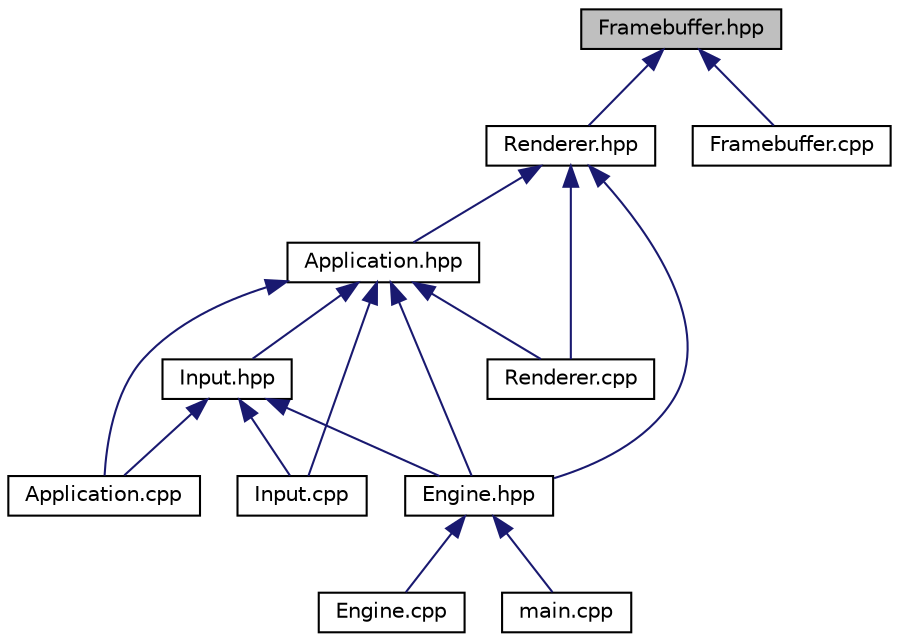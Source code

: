 digraph "Framebuffer.hpp"
{
  edge [fontname="Helvetica",fontsize="10",labelfontname="Helvetica",labelfontsize="10"];
  node [fontname="Helvetica",fontsize="10",shape=record];
  Node15 [label="Framebuffer.hpp",height=0.2,width=0.4,color="black", fillcolor="grey75", style="filled", fontcolor="black"];
  Node15 -> Node16 [dir="back",color="midnightblue",fontsize="10",style="solid"];
  Node16 [label="Renderer.hpp",height=0.2,width=0.4,color="black", fillcolor="white", style="filled",URL="$_renderer_8hpp.html"];
  Node16 -> Node17 [dir="back",color="midnightblue",fontsize="10",style="solid"];
  Node17 [label="Application.hpp",height=0.2,width=0.4,color="black", fillcolor="white", style="filled",URL="$_application_8hpp.html"];
  Node17 -> Node18 [dir="back",color="midnightblue",fontsize="10",style="solid"];
  Node18 [label="Application.cpp",height=0.2,width=0.4,color="black", fillcolor="white", style="filled",URL="$_application_8cpp.html"];
  Node17 -> Node19 [dir="back",color="midnightblue",fontsize="10",style="solid"];
  Node19 [label="Input.hpp",height=0.2,width=0.4,color="black", fillcolor="white", style="filled",URL="$_input_8hpp.html"];
  Node19 -> Node18 [dir="back",color="midnightblue",fontsize="10",style="solid"];
  Node19 -> Node20 [dir="back",color="midnightblue",fontsize="10",style="solid"];
  Node20 [label="Engine.hpp",height=0.2,width=0.4,color="black", fillcolor="white", style="filled",URL="$_engine_8hpp.html"];
  Node20 -> Node21 [dir="back",color="midnightblue",fontsize="10",style="solid"];
  Node21 [label="Engine.cpp",height=0.2,width=0.4,color="black", fillcolor="white", style="filled",URL="$_engine_8cpp.html"];
  Node20 -> Node22 [dir="back",color="midnightblue",fontsize="10",style="solid"];
  Node22 [label="main.cpp",height=0.2,width=0.4,color="black", fillcolor="white", style="filled",URL="$main_8cpp.html"];
  Node19 -> Node23 [dir="back",color="midnightblue",fontsize="10",style="solid"];
  Node23 [label="Input.cpp",height=0.2,width=0.4,color="black", fillcolor="white", style="filled",URL="$_input_8cpp.html"];
  Node17 -> Node20 [dir="back",color="midnightblue",fontsize="10",style="solid"];
  Node17 -> Node23 [dir="back",color="midnightblue",fontsize="10",style="solid"];
  Node17 -> Node24 [dir="back",color="midnightblue",fontsize="10",style="solid"];
  Node24 [label="Renderer.cpp",height=0.2,width=0.4,color="black", fillcolor="white", style="filled",URL="$_renderer_8cpp.html"];
  Node16 -> Node20 [dir="back",color="midnightblue",fontsize="10",style="solid"];
  Node16 -> Node24 [dir="back",color="midnightblue",fontsize="10",style="solid"];
  Node15 -> Node25 [dir="back",color="midnightblue",fontsize="10",style="solid"];
  Node25 [label="Framebuffer.cpp",height=0.2,width=0.4,color="black", fillcolor="white", style="filled",URL="$_framebuffer_8cpp.html"];
}
